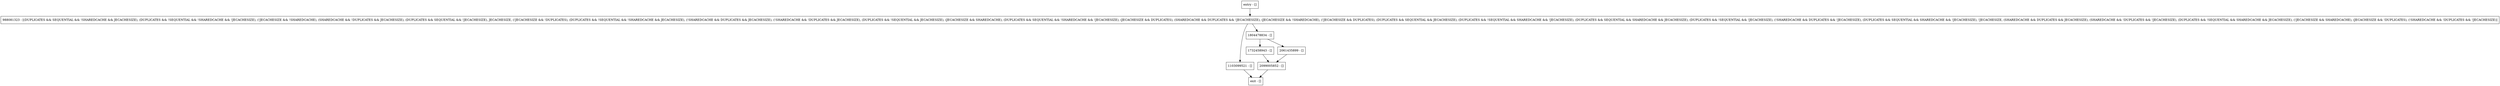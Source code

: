 digraph openReservedFilesDatabase {
node [shape=record];
entry [label="entry - []"];
exit [label="exit - []"];
1732458943 [label="1732458943 - []"];
1103099521 [label="1103099521 - []"];
988081323 [label="988081323 - [(DUPLICATES && SEQUENTIAL && !SHAREDCACHE && JECACHESIZE), (DUPLICATES && !SEQUENTIAL && !SHAREDCACHE && !JECACHESIZE), (!JECACHESIZE && !SHAREDCACHE), (SHAREDCACHE && !DUPLICATES && JECACHESIZE), (DUPLICATES && SEQUENTIAL && !JECACHESIZE), JECACHESIZE, (!JECACHESIZE && !DUPLICATES), (DUPLICATES && !SEQUENTIAL && !SHAREDCACHE && JECACHESIZE), (!SHAREDCACHE && DUPLICATES && JECACHESIZE), (!SHAREDCACHE && !DUPLICATES && JECACHESIZE), (DUPLICATES && !SEQUENTIAL && JECACHESIZE), (JECACHESIZE && SHAREDCACHE), (DUPLICATES && SEQUENTIAL && !SHAREDCACHE && !JECACHESIZE), (JECACHESIZE && DUPLICATES), (SHAREDCACHE && DUPLICATES && !JECACHESIZE), (JECACHESIZE && !SHAREDCACHE), (!JECACHESIZE && DUPLICATES), (DUPLICATES && SEQUENTIAL && JECACHESIZE), (DUPLICATES && !SEQUENTIAL && SHAREDCACHE && !JECACHESIZE), (DUPLICATES && SEQUENTIAL && SHAREDCACHE && JECACHESIZE), (DUPLICATES && !SEQUENTIAL && !JECACHESIZE), (!SHAREDCACHE && DUPLICATES && !JECACHESIZE), (DUPLICATES && SEQUENTIAL && SHAREDCACHE && !JECACHESIZE), !JECACHESIZE, (SHAREDCACHE && DUPLICATES && JECACHESIZE), (SHAREDCACHE && !DUPLICATES && !JECACHESIZE), (DUPLICATES && !SEQUENTIAL && SHAREDCACHE && JECACHESIZE), (!JECACHESIZE && SHAREDCACHE), (JECACHESIZE && !DUPLICATES), (!SHAREDCACHE && !DUPLICATES && !JECACHESIZE)]"];
2099005852 [label="2099005852 - []"];
2061435899 [label="2061435899 - []"];
1804478834 [label="1804478834 - []"];
entry;
exit;
entry -> 988081323;
1732458943 -> 2099005852;
1103099521 -> exit;
988081323 -> 1103099521;
988081323 -> 1804478834;
2099005852 -> exit;
2061435899 -> 2099005852;
1804478834 -> 1732458943;
1804478834 -> 2061435899;
}
